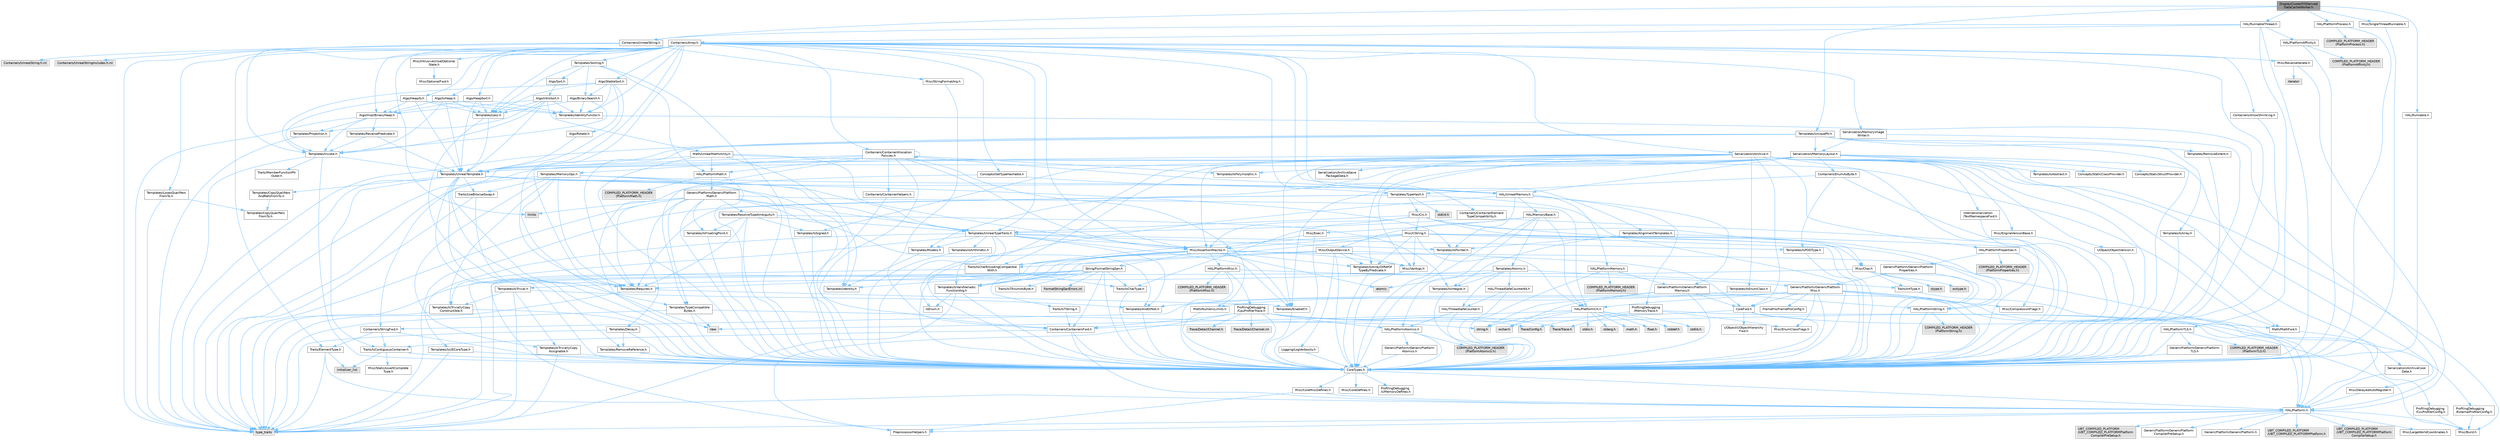 digraph "DisplayClusterFillDerivedDataCacheWorker.h"
{
 // INTERACTIVE_SVG=YES
 // LATEX_PDF_SIZE
  bgcolor="transparent";
  edge [fontname=Helvetica,fontsize=10,labelfontname=Helvetica,labelfontsize=10];
  node [fontname=Helvetica,fontsize=10,shape=box,height=0.2,width=0.4];
  Node1 [id="Node000001",label="DisplayClusterFillDerived\lDataCacheWorker.h",height=0.2,width=0.4,color="gray40", fillcolor="grey60", style="filled", fontcolor="black",tooltip=" "];
  Node1 -> Node2 [id="edge1_Node000001_Node000002",color="steelblue1",style="solid",tooltip=" "];
  Node2 [id="Node000002",label="Containers/UnrealString.h",height=0.2,width=0.4,color="grey40", fillcolor="white", style="filled",URL="$d5/dba/UnrealString_8h.html",tooltip=" "];
  Node2 -> Node3 [id="edge2_Node000002_Node000003",color="steelblue1",style="solid",tooltip=" "];
  Node3 [id="Node000003",label="Containers/UnrealStringIncludes.h.inl",height=0.2,width=0.4,color="grey60", fillcolor="#E0E0E0", style="filled",tooltip=" "];
  Node2 -> Node4 [id="edge3_Node000002_Node000004",color="steelblue1",style="solid",tooltip=" "];
  Node4 [id="Node000004",label="Containers/UnrealString.h.inl",height=0.2,width=0.4,color="grey60", fillcolor="#E0E0E0", style="filled",tooltip=" "];
  Node2 -> Node5 [id="edge4_Node000002_Node000005",color="steelblue1",style="solid",tooltip=" "];
  Node5 [id="Node000005",label="Misc/StringFormatArg.h",height=0.2,width=0.4,color="grey40", fillcolor="white", style="filled",URL="$d2/d16/StringFormatArg_8h.html",tooltip=" "];
  Node5 -> Node6 [id="edge5_Node000005_Node000006",color="steelblue1",style="solid",tooltip=" "];
  Node6 [id="Node000006",label="Containers/ContainersFwd.h",height=0.2,width=0.4,color="grey40", fillcolor="white", style="filled",URL="$d4/d0a/ContainersFwd_8h.html",tooltip=" "];
  Node6 -> Node7 [id="edge6_Node000006_Node000007",color="steelblue1",style="solid",tooltip=" "];
  Node7 [id="Node000007",label="HAL/Platform.h",height=0.2,width=0.4,color="grey40", fillcolor="white", style="filled",URL="$d9/dd0/Platform_8h.html",tooltip=" "];
  Node7 -> Node8 [id="edge7_Node000007_Node000008",color="steelblue1",style="solid",tooltip=" "];
  Node8 [id="Node000008",label="Misc/Build.h",height=0.2,width=0.4,color="grey40", fillcolor="white", style="filled",URL="$d3/dbb/Build_8h.html",tooltip=" "];
  Node7 -> Node9 [id="edge8_Node000007_Node000009",color="steelblue1",style="solid",tooltip=" "];
  Node9 [id="Node000009",label="Misc/LargeWorldCoordinates.h",height=0.2,width=0.4,color="grey40", fillcolor="white", style="filled",URL="$d2/dcb/LargeWorldCoordinates_8h.html",tooltip=" "];
  Node7 -> Node10 [id="edge9_Node000007_Node000010",color="steelblue1",style="solid",tooltip=" "];
  Node10 [id="Node000010",label="type_traits",height=0.2,width=0.4,color="grey60", fillcolor="#E0E0E0", style="filled",tooltip=" "];
  Node7 -> Node11 [id="edge10_Node000007_Node000011",color="steelblue1",style="solid",tooltip=" "];
  Node11 [id="Node000011",label="PreprocessorHelpers.h",height=0.2,width=0.4,color="grey40", fillcolor="white", style="filled",URL="$db/ddb/PreprocessorHelpers_8h.html",tooltip=" "];
  Node7 -> Node12 [id="edge11_Node000007_Node000012",color="steelblue1",style="solid",tooltip=" "];
  Node12 [id="Node000012",label="UBT_COMPILED_PLATFORM\l/UBT_COMPILED_PLATFORMPlatform\lCompilerPreSetup.h",height=0.2,width=0.4,color="grey60", fillcolor="#E0E0E0", style="filled",tooltip=" "];
  Node7 -> Node13 [id="edge12_Node000007_Node000013",color="steelblue1",style="solid",tooltip=" "];
  Node13 [id="Node000013",label="GenericPlatform/GenericPlatform\lCompilerPreSetup.h",height=0.2,width=0.4,color="grey40", fillcolor="white", style="filled",URL="$d9/dc8/GenericPlatformCompilerPreSetup_8h.html",tooltip=" "];
  Node7 -> Node14 [id="edge13_Node000007_Node000014",color="steelblue1",style="solid",tooltip=" "];
  Node14 [id="Node000014",label="GenericPlatform/GenericPlatform.h",height=0.2,width=0.4,color="grey40", fillcolor="white", style="filled",URL="$d6/d84/GenericPlatform_8h.html",tooltip=" "];
  Node7 -> Node15 [id="edge14_Node000007_Node000015",color="steelblue1",style="solid",tooltip=" "];
  Node15 [id="Node000015",label="UBT_COMPILED_PLATFORM\l/UBT_COMPILED_PLATFORMPlatform.h",height=0.2,width=0.4,color="grey60", fillcolor="#E0E0E0", style="filled",tooltip=" "];
  Node7 -> Node16 [id="edge15_Node000007_Node000016",color="steelblue1",style="solid",tooltip=" "];
  Node16 [id="Node000016",label="UBT_COMPILED_PLATFORM\l/UBT_COMPILED_PLATFORMPlatform\lCompilerSetup.h",height=0.2,width=0.4,color="grey60", fillcolor="#E0E0E0", style="filled",tooltip=" "];
  Node6 -> Node17 [id="edge16_Node000006_Node000017",color="steelblue1",style="solid",tooltip=" "];
  Node17 [id="Node000017",label="CoreTypes.h",height=0.2,width=0.4,color="grey40", fillcolor="white", style="filled",URL="$dc/dec/CoreTypes_8h.html",tooltip=" "];
  Node17 -> Node7 [id="edge17_Node000017_Node000007",color="steelblue1",style="solid",tooltip=" "];
  Node17 -> Node18 [id="edge18_Node000017_Node000018",color="steelblue1",style="solid",tooltip=" "];
  Node18 [id="Node000018",label="ProfilingDebugging\l/UMemoryDefines.h",height=0.2,width=0.4,color="grey40", fillcolor="white", style="filled",URL="$d2/da2/UMemoryDefines_8h.html",tooltip=" "];
  Node17 -> Node19 [id="edge19_Node000017_Node000019",color="steelblue1",style="solid",tooltip=" "];
  Node19 [id="Node000019",label="Misc/CoreMiscDefines.h",height=0.2,width=0.4,color="grey40", fillcolor="white", style="filled",URL="$da/d38/CoreMiscDefines_8h.html",tooltip=" "];
  Node19 -> Node7 [id="edge20_Node000019_Node000007",color="steelblue1",style="solid",tooltip=" "];
  Node19 -> Node11 [id="edge21_Node000019_Node000011",color="steelblue1",style="solid",tooltip=" "];
  Node17 -> Node20 [id="edge22_Node000017_Node000020",color="steelblue1",style="solid",tooltip=" "];
  Node20 [id="Node000020",label="Misc/CoreDefines.h",height=0.2,width=0.4,color="grey40", fillcolor="white", style="filled",URL="$d3/dd2/CoreDefines_8h.html",tooltip=" "];
  Node6 -> Node21 [id="edge23_Node000006_Node000021",color="steelblue1",style="solid",tooltip=" "];
  Node21 [id="Node000021",label="Traits/IsContiguousContainer.h",height=0.2,width=0.4,color="grey40", fillcolor="white", style="filled",URL="$d5/d3c/IsContiguousContainer_8h.html",tooltip=" "];
  Node21 -> Node17 [id="edge24_Node000021_Node000017",color="steelblue1",style="solid",tooltip=" "];
  Node21 -> Node22 [id="edge25_Node000021_Node000022",color="steelblue1",style="solid",tooltip=" "];
  Node22 [id="Node000022",label="Misc/StaticAssertComplete\lType.h",height=0.2,width=0.4,color="grey40", fillcolor="white", style="filled",URL="$d5/d4e/StaticAssertCompleteType_8h.html",tooltip=" "];
  Node21 -> Node23 [id="edge26_Node000021_Node000023",color="steelblue1",style="solid",tooltip=" "];
  Node23 [id="Node000023",label="initializer_list",height=0.2,width=0.4,color="grey60", fillcolor="#E0E0E0", style="filled",tooltip=" "];
  Node1 -> Node24 [id="edge27_Node000001_Node000024",color="steelblue1",style="solid",tooltip=" "];
  Node24 [id="Node000024",label="HAL/PlatformProcess.h",height=0.2,width=0.4,color="grey40", fillcolor="white", style="filled",URL="$d7/d52/PlatformProcess_8h.html",tooltip=" "];
  Node24 -> Node17 [id="edge28_Node000024_Node000017",color="steelblue1",style="solid",tooltip=" "];
  Node24 -> Node25 [id="edge29_Node000024_Node000025",color="steelblue1",style="solid",tooltip=" "];
  Node25 [id="Node000025",label="COMPILED_PLATFORM_HEADER\l(PlatformProcess.h)",height=0.2,width=0.4,color="grey60", fillcolor="#E0E0E0", style="filled",tooltip=" "];
  Node1 -> Node26 [id="edge30_Node000001_Node000026",color="steelblue1",style="solid",tooltip=" "];
  Node26 [id="Node000026",label="HAL/Runnable.h",height=0.2,width=0.4,color="grey40", fillcolor="white", style="filled",URL="$d2/d66/Runnable_8h.html",tooltip=" "];
  Node26 -> Node17 [id="edge31_Node000026_Node000017",color="steelblue1",style="solid",tooltip=" "];
  Node1 -> Node27 [id="edge32_Node000001_Node000027",color="steelblue1",style="solid",tooltip=" "];
  Node27 [id="Node000027",label="HAL/RunnableThread.h",height=0.2,width=0.4,color="grey40", fillcolor="white", style="filled",URL="$dd/d6a/RunnableThread_8h.html",tooltip=" "];
  Node27 -> Node17 [id="edge33_Node000027_Node000017",color="steelblue1",style="solid",tooltip=" "];
  Node27 -> Node28 [id="edge34_Node000027_Node000028",color="steelblue1",style="solid",tooltip=" "];
  Node28 [id="Node000028",label="Containers/Array.h",height=0.2,width=0.4,color="grey40", fillcolor="white", style="filled",URL="$df/dd0/Array_8h.html",tooltip=" "];
  Node28 -> Node17 [id="edge35_Node000028_Node000017",color="steelblue1",style="solid",tooltip=" "];
  Node28 -> Node29 [id="edge36_Node000028_Node000029",color="steelblue1",style="solid",tooltip=" "];
  Node29 [id="Node000029",label="Misc/AssertionMacros.h",height=0.2,width=0.4,color="grey40", fillcolor="white", style="filled",URL="$d0/dfa/AssertionMacros_8h.html",tooltip=" "];
  Node29 -> Node17 [id="edge37_Node000029_Node000017",color="steelblue1",style="solid",tooltip=" "];
  Node29 -> Node7 [id="edge38_Node000029_Node000007",color="steelblue1",style="solid",tooltip=" "];
  Node29 -> Node30 [id="edge39_Node000029_Node000030",color="steelblue1",style="solid",tooltip=" "];
  Node30 [id="Node000030",label="HAL/PlatformMisc.h",height=0.2,width=0.4,color="grey40", fillcolor="white", style="filled",URL="$d0/df5/PlatformMisc_8h.html",tooltip=" "];
  Node30 -> Node17 [id="edge40_Node000030_Node000017",color="steelblue1",style="solid",tooltip=" "];
  Node30 -> Node31 [id="edge41_Node000030_Node000031",color="steelblue1",style="solid",tooltip=" "];
  Node31 [id="Node000031",label="GenericPlatform/GenericPlatform\lMisc.h",height=0.2,width=0.4,color="grey40", fillcolor="white", style="filled",URL="$db/d9a/GenericPlatformMisc_8h.html",tooltip=" "];
  Node31 -> Node32 [id="edge42_Node000031_Node000032",color="steelblue1",style="solid",tooltip=" "];
  Node32 [id="Node000032",label="Containers/StringFwd.h",height=0.2,width=0.4,color="grey40", fillcolor="white", style="filled",URL="$df/d37/StringFwd_8h.html",tooltip=" "];
  Node32 -> Node17 [id="edge43_Node000032_Node000017",color="steelblue1",style="solid",tooltip=" "];
  Node32 -> Node33 [id="edge44_Node000032_Node000033",color="steelblue1",style="solid",tooltip=" "];
  Node33 [id="Node000033",label="Traits/ElementType.h",height=0.2,width=0.4,color="grey40", fillcolor="white", style="filled",URL="$d5/d4f/ElementType_8h.html",tooltip=" "];
  Node33 -> Node7 [id="edge45_Node000033_Node000007",color="steelblue1",style="solid",tooltip=" "];
  Node33 -> Node23 [id="edge46_Node000033_Node000023",color="steelblue1",style="solid",tooltip=" "];
  Node33 -> Node10 [id="edge47_Node000033_Node000010",color="steelblue1",style="solid",tooltip=" "];
  Node32 -> Node21 [id="edge48_Node000032_Node000021",color="steelblue1",style="solid",tooltip=" "];
  Node31 -> Node34 [id="edge49_Node000031_Node000034",color="steelblue1",style="solid",tooltip=" "];
  Node34 [id="Node000034",label="CoreFwd.h",height=0.2,width=0.4,color="grey40", fillcolor="white", style="filled",URL="$d1/d1e/CoreFwd_8h.html",tooltip=" "];
  Node34 -> Node17 [id="edge50_Node000034_Node000017",color="steelblue1",style="solid",tooltip=" "];
  Node34 -> Node6 [id="edge51_Node000034_Node000006",color="steelblue1",style="solid",tooltip=" "];
  Node34 -> Node35 [id="edge52_Node000034_Node000035",color="steelblue1",style="solid",tooltip=" "];
  Node35 [id="Node000035",label="Math/MathFwd.h",height=0.2,width=0.4,color="grey40", fillcolor="white", style="filled",URL="$d2/d10/MathFwd_8h.html",tooltip=" "];
  Node35 -> Node7 [id="edge53_Node000035_Node000007",color="steelblue1",style="solid",tooltip=" "];
  Node34 -> Node36 [id="edge54_Node000034_Node000036",color="steelblue1",style="solid",tooltip=" "];
  Node36 [id="Node000036",label="UObject/UObjectHierarchy\lFwd.h",height=0.2,width=0.4,color="grey40", fillcolor="white", style="filled",URL="$d3/d13/UObjectHierarchyFwd_8h.html",tooltip=" "];
  Node31 -> Node17 [id="edge55_Node000031_Node000017",color="steelblue1",style="solid",tooltip=" "];
  Node31 -> Node37 [id="edge56_Node000031_Node000037",color="steelblue1",style="solid",tooltip=" "];
  Node37 [id="Node000037",label="FramePro/FrameProConfig.h",height=0.2,width=0.4,color="grey40", fillcolor="white", style="filled",URL="$d7/d90/FrameProConfig_8h.html",tooltip=" "];
  Node31 -> Node38 [id="edge57_Node000031_Node000038",color="steelblue1",style="solid",tooltip=" "];
  Node38 [id="Node000038",label="HAL/PlatformCrt.h",height=0.2,width=0.4,color="grey40", fillcolor="white", style="filled",URL="$d8/d75/PlatformCrt_8h.html",tooltip=" "];
  Node38 -> Node39 [id="edge58_Node000038_Node000039",color="steelblue1",style="solid",tooltip=" "];
  Node39 [id="Node000039",label="new",height=0.2,width=0.4,color="grey60", fillcolor="#E0E0E0", style="filled",tooltip=" "];
  Node38 -> Node40 [id="edge59_Node000038_Node000040",color="steelblue1",style="solid",tooltip=" "];
  Node40 [id="Node000040",label="wchar.h",height=0.2,width=0.4,color="grey60", fillcolor="#E0E0E0", style="filled",tooltip=" "];
  Node38 -> Node41 [id="edge60_Node000038_Node000041",color="steelblue1",style="solid",tooltip=" "];
  Node41 [id="Node000041",label="stddef.h",height=0.2,width=0.4,color="grey60", fillcolor="#E0E0E0", style="filled",tooltip=" "];
  Node38 -> Node42 [id="edge61_Node000038_Node000042",color="steelblue1",style="solid",tooltip=" "];
  Node42 [id="Node000042",label="stdlib.h",height=0.2,width=0.4,color="grey60", fillcolor="#E0E0E0", style="filled",tooltip=" "];
  Node38 -> Node43 [id="edge62_Node000038_Node000043",color="steelblue1",style="solid",tooltip=" "];
  Node43 [id="Node000043",label="stdio.h",height=0.2,width=0.4,color="grey60", fillcolor="#E0E0E0", style="filled",tooltip=" "];
  Node38 -> Node44 [id="edge63_Node000038_Node000044",color="steelblue1",style="solid",tooltip=" "];
  Node44 [id="Node000044",label="stdarg.h",height=0.2,width=0.4,color="grey60", fillcolor="#E0E0E0", style="filled",tooltip=" "];
  Node38 -> Node45 [id="edge64_Node000038_Node000045",color="steelblue1",style="solid",tooltip=" "];
  Node45 [id="Node000045",label="math.h",height=0.2,width=0.4,color="grey60", fillcolor="#E0E0E0", style="filled",tooltip=" "];
  Node38 -> Node46 [id="edge65_Node000038_Node000046",color="steelblue1",style="solid",tooltip=" "];
  Node46 [id="Node000046",label="float.h",height=0.2,width=0.4,color="grey60", fillcolor="#E0E0E0", style="filled",tooltip=" "];
  Node38 -> Node47 [id="edge66_Node000038_Node000047",color="steelblue1",style="solid",tooltip=" "];
  Node47 [id="Node000047",label="string.h",height=0.2,width=0.4,color="grey60", fillcolor="#E0E0E0", style="filled",tooltip=" "];
  Node31 -> Node48 [id="edge67_Node000031_Node000048",color="steelblue1",style="solid",tooltip=" "];
  Node48 [id="Node000048",label="Math/NumericLimits.h",height=0.2,width=0.4,color="grey40", fillcolor="white", style="filled",URL="$df/d1b/NumericLimits_8h.html",tooltip=" "];
  Node48 -> Node17 [id="edge68_Node000048_Node000017",color="steelblue1",style="solid",tooltip=" "];
  Node31 -> Node49 [id="edge69_Node000031_Node000049",color="steelblue1",style="solid",tooltip=" "];
  Node49 [id="Node000049",label="Misc/CompressionFlags.h",height=0.2,width=0.4,color="grey40", fillcolor="white", style="filled",URL="$d9/d76/CompressionFlags_8h.html",tooltip=" "];
  Node31 -> Node50 [id="edge70_Node000031_Node000050",color="steelblue1",style="solid",tooltip=" "];
  Node50 [id="Node000050",label="Misc/EnumClassFlags.h",height=0.2,width=0.4,color="grey40", fillcolor="white", style="filled",URL="$d8/de7/EnumClassFlags_8h.html",tooltip=" "];
  Node31 -> Node51 [id="edge71_Node000031_Node000051",color="steelblue1",style="solid",tooltip=" "];
  Node51 [id="Node000051",label="ProfilingDebugging\l/CsvProfilerConfig.h",height=0.2,width=0.4,color="grey40", fillcolor="white", style="filled",URL="$d3/d88/CsvProfilerConfig_8h.html",tooltip=" "];
  Node51 -> Node8 [id="edge72_Node000051_Node000008",color="steelblue1",style="solid",tooltip=" "];
  Node31 -> Node52 [id="edge73_Node000031_Node000052",color="steelblue1",style="solid",tooltip=" "];
  Node52 [id="Node000052",label="ProfilingDebugging\l/ExternalProfilerConfig.h",height=0.2,width=0.4,color="grey40", fillcolor="white", style="filled",URL="$d3/dbb/ExternalProfilerConfig_8h.html",tooltip=" "];
  Node52 -> Node8 [id="edge74_Node000052_Node000008",color="steelblue1",style="solid",tooltip=" "];
  Node30 -> Node53 [id="edge75_Node000030_Node000053",color="steelblue1",style="solid",tooltip=" "];
  Node53 [id="Node000053",label="COMPILED_PLATFORM_HEADER\l(PlatformMisc.h)",height=0.2,width=0.4,color="grey60", fillcolor="#E0E0E0", style="filled",tooltip=" "];
  Node30 -> Node54 [id="edge76_Node000030_Node000054",color="steelblue1",style="solid",tooltip=" "];
  Node54 [id="Node000054",label="ProfilingDebugging\l/CpuProfilerTrace.h",height=0.2,width=0.4,color="grey40", fillcolor="white", style="filled",URL="$da/dcb/CpuProfilerTrace_8h.html",tooltip=" "];
  Node54 -> Node17 [id="edge77_Node000054_Node000017",color="steelblue1",style="solid",tooltip=" "];
  Node54 -> Node6 [id="edge78_Node000054_Node000006",color="steelblue1",style="solid",tooltip=" "];
  Node54 -> Node55 [id="edge79_Node000054_Node000055",color="steelblue1",style="solid",tooltip=" "];
  Node55 [id="Node000055",label="HAL/PlatformAtomics.h",height=0.2,width=0.4,color="grey40", fillcolor="white", style="filled",URL="$d3/d36/PlatformAtomics_8h.html",tooltip=" "];
  Node55 -> Node17 [id="edge80_Node000055_Node000017",color="steelblue1",style="solid",tooltip=" "];
  Node55 -> Node56 [id="edge81_Node000055_Node000056",color="steelblue1",style="solid",tooltip=" "];
  Node56 [id="Node000056",label="GenericPlatform/GenericPlatform\lAtomics.h",height=0.2,width=0.4,color="grey40", fillcolor="white", style="filled",URL="$da/d72/GenericPlatformAtomics_8h.html",tooltip=" "];
  Node56 -> Node17 [id="edge82_Node000056_Node000017",color="steelblue1",style="solid",tooltip=" "];
  Node55 -> Node57 [id="edge83_Node000055_Node000057",color="steelblue1",style="solid",tooltip=" "];
  Node57 [id="Node000057",label="COMPILED_PLATFORM_HEADER\l(PlatformAtomics.h)",height=0.2,width=0.4,color="grey60", fillcolor="#E0E0E0", style="filled",tooltip=" "];
  Node54 -> Node11 [id="edge84_Node000054_Node000011",color="steelblue1",style="solid",tooltip=" "];
  Node54 -> Node8 [id="edge85_Node000054_Node000008",color="steelblue1",style="solid",tooltip=" "];
  Node54 -> Node58 [id="edge86_Node000054_Node000058",color="steelblue1",style="solid",tooltip=" "];
  Node58 [id="Node000058",label="Trace/Config.h",height=0.2,width=0.4,color="grey60", fillcolor="#E0E0E0", style="filled",tooltip=" "];
  Node54 -> Node59 [id="edge87_Node000054_Node000059",color="steelblue1",style="solid",tooltip=" "];
  Node59 [id="Node000059",label="Trace/Detail/Channel.h",height=0.2,width=0.4,color="grey60", fillcolor="#E0E0E0", style="filled",tooltip=" "];
  Node54 -> Node60 [id="edge88_Node000054_Node000060",color="steelblue1",style="solid",tooltip=" "];
  Node60 [id="Node000060",label="Trace/Detail/Channel.inl",height=0.2,width=0.4,color="grey60", fillcolor="#E0E0E0", style="filled",tooltip=" "];
  Node54 -> Node61 [id="edge89_Node000054_Node000061",color="steelblue1",style="solid",tooltip=" "];
  Node61 [id="Node000061",label="Trace/Trace.h",height=0.2,width=0.4,color="grey60", fillcolor="#E0E0E0", style="filled",tooltip=" "];
  Node29 -> Node11 [id="edge90_Node000029_Node000011",color="steelblue1",style="solid",tooltip=" "];
  Node29 -> Node62 [id="edge91_Node000029_Node000062",color="steelblue1",style="solid",tooltip=" "];
  Node62 [id="Node000062",label="Templates/EnableIf.h",height=0.2,width=0.4,color="grey40", fillcolor="white", style="filled",URL="$d7/d60/EnableIf_8h.html",tooltip=" "];
  Node62 -> Node17 [id="edge92_Node000062_Node000017",color="steelblue1",style="solid",tooltip=" "];
  Node29 -> Node63 [id="edge93_Node000029_Node000063",color="steelblue1",style="solid",tooltip=" "];
  Node63 [id="Node000063",label="Templates/IsArrayOrRefOf\lTypeByPredicate.h",height=0.2,width=0.4,color="grey40", fillcolor="white", style="filled",URL="$d6/da1/IsArrayOrRefOfTypeByPredicate_8h.html",tooltip=" "];
  Node63 -> Node17 [id="edge94_Node000063_Node000017",color="steelblue1",style="solid",tooltip=" "];
  Node29 -> Node64 [id="edge95_Node000029_Node000064",color="steelblue1",style="solid",tooltip=" "];
  Node64 [id="Node000064",label="Templates/IsValidVariadic\lFunctionArg.h",height=0.2,width=0.4,color="grey40", fillcolor="white", style="filled",URL="$d0/dc8/IsValidVariadicFunctionArg_8h.html",tooltip=" "];
  Node64 -> Node17 [id="edge96_Node000064_Node000017",color="steelblue1",style="solid",tooltip=" "];
  Node64 -> Node65 [id="edge97_Node000064_Node000065",color="steelblue1",style="solid",tooltip=" "];
  Node65 [id="Node000065",label="IsEnum.h",height=0.2,width=0.4,color="grey40", fillcolor="white", style="filled",URL="$d4/de5/IsEnum_8h.html",tooltip=" "];
  Node64 -> Node10 [id="edge98_Node000064_Node000010",color="steelblue1",style="solid",tooltip=" "];
  Node29 -> Node66 [id="edge99_Node000029_Node000066",color="steelblue1",style="solid",tooltip=" "];
  Node66 [id="Node000066",label="Traits/IsCharEncodingCompatible\lWith.h",height=0.2,width=0.4,color="grey40", fillcolor="white", style="filled",URL="$df/dd1/IsCharEncodingCompatibleWith_8h.html",tooltip=" "];
  Node66 -> Node10 [id="edge100_Node000066_Node000010",color="steelblue1",style="solid",tooltip=" "];
  Node66 -> Node67 [id="edge101_Node000066_Node000067",color="steelblue1",style="solid",tooltip=" "];
  Node67 [id="Node000067",label="Traits/IsCharType.h",height=0.2,width=0.4,color="grey40", fillcolor="white", style="filled",URL="$db/d51/IsCharType_8h.html",tooltip=" "];
  Node67 -> Node17 [id="edge102_Node000067_Node000017",color="steelblue1",style="solid",tooltip=" "];
  Node29 -> Node68 [id="edge103_Node000029_Node000068",color="steelblue1",style="solid",tooltip=" "];
  Node68 [id="Node000068",label="Misc/VarArgs.h",height=0.2,width=0.4,color="grey40", fillcolor="white", style="filled",URL="$d5/d6f/VarArgs_8h.html",tooltip=" "];
  Node68 -> Node17 [id="edge104_Node000068_Node000017",color="steelblue1",style="solid",tooltip=" "];
  Node29 -> Node69 [id="edge105_Node000029_Node000069",color="steelblue1",style="solid",tooltip=" "];
  Node69 [id="Node000069",label="String/FormatStringSan.h",height=0.2,width=0.4,color="grey40", fillcolor="white", style="filled",URL="$d3/d8b/FormatStringSan_8h.html",tooltip=" "];
  Node69 -> Node10 [id="edge106_Node000069_Node000010",color="steelblue1",style="solid",tooltip=" "];
  Node69 -> Node17 [id="edge107_Node000069_Node000017",color="steelblue1",style="solid",tooltip=" "];
  Node69 -> Node70 [id="edge108_Node000069_Node000070",color="steelblue1",style="solid",tooltip=" "];
  Node70 [id="Node000070",label="Templates/Requires.h",height=0.2,width=0.4,color="grey40", fillcolor="white", style="filled",URL="$dc/d96/Requires_8h.html",tooltip=" "];
  Node70 -> Node62 [id="edge109_Node000070_Node000062",color="steelblue1",style="solid",tooltip=" "];
  Node70 -> Node10 [id="edge110_Node000070_Node000010",color="steelblue1",style="solid",tooltip=" "];
  Node69 -> Node71 [id="edge111_Node000069_Node000071",color="steelblue1",style="solid",tooltip=" "];
  Node71 [id="Node000071",label="Templates/Identity.h",height=0.2,width=0.4,color="grey40", fillcolor="white", style="filled",URL="$d0/dd5/Identity_8h.html",tooltip=" "];
  Node69 -> Node64 [id="edge112_Node000069_Node000064",color="steelblue1",style="solid",tooltip=" "];
  Node69 -> Node67 [id="edge113_Node000069_Node000067",color="steelblue1",style="solid",tooltip=" "];
  Node69 -> Node72 [id="edge114_Node000069_Node000072",color="steelblue1",style="solid",tooltip=" "];
  Node72 [id="Node000072",label="Traits/IsTEnumAsByte.h",height=0.2,width=0.4,color="grey40", fillcolor="white", style="filled",URL="$d1/de6/IsTEnumAsByte_8h.html",tooltip=" "];
  Node69 -> Node73 [id="edge115_Node000069_Node000073",color="steelblue1",style="solid",tooltip=" "];
  Node73 [id="Node000073",label="Traits/IsTString.h",height=0.2,width=0.4,color="grey40", fillcolor="white", style="filled",URL="$d0/df8/IsTString_8h.html",tooltip=" "];
  Node73 -> Node6 [id="edge116_Node000073_Node000006",color="steelblue1",style="solid",tooltip=" "];
  Node69 -> Node6 [id="edge117_Node000069_Node000006",color="steelblue1",style="solid",tooltip=" "];
  Node69 -> Node74 [id="edge118_Node000069_Node000074",color="steelblue1",style="solid",tooltip=" "];
  Node74 [id="Node000074",label="FormatStringSanErrors.inl",height=0.2,width=0.4,color="grey60", fillcolor="#E0E0E0", style="filled",tooltip=" "];
  Node29 -> Node75 [id="edge119_Node000029_Node000075",color="steelblue1",style="solid",tooltip=" "];
  Node75 [id="Node000075",label="atomic",height=0.2,width=0.4,color="grey60", fillcolor="#E0E0E0", style="filled",tooltip=" "];
  Node28 -> Node76 [id="edge120_Node000028_Node000076",color="steelblue1",style="solid",tooltip=" "];
  Node76 [id="Node000076",label="Misc/IntrusiveUnsetOptional\lState.h",height=0.2,width=0.4,color="grey40", fillcolor="white", style="filled",URL="$d2/d0a/IntrusiveUnsetOptionalState_8h.html",tooltip=" "];
  Node76 -> Node77 [id="edge121_Node000076_Node000077",color="steelblue1",style="solid",tooltip=" "];
  Node77 [id="Node000077",label="Misc/OptionalFwd.h",height=0.2,width=0.4,color="grey40", fillcolor="white", style="filled",URL="$dc/d50/OptionalFwd_8h.html",tooltip=" "];
  Node28 -> Node78 [id="edge122_Node000028_Node000078",color="steelblue1",style="solid",tooltip=" "];
  Node78 [id="Node000078",label="Misc/ReverseIterate.h",height=0.2,width=0.4,color="grey40", fillcolor="white", style="filled",URL="$db/de3/ReverseIterate_8h.html",tooltip=" "];
  Node78 -> Node7 [id="edge123_Node000078_Node000007",color="steelblue1",style="solid",tooltip=" "];
  Node78 -> Node79 [id="edge124_Node000078_Node000079",color="steelblue1",style="solid",tooltip=" "];
  Node79 [id="Node000079",label="iterator",height=0.2,width=0.4,color="grey60", fillcolor="#E0E0E0", style="filled",tooltip=" "];
  Node28 -> Node80 [id="edge125_Node000028_Node000080",color="steelblue1",style="solid",tooltip=" "];
  Node80 [id="Node000080",label="HAL/UnrealMemory.h",height=0.2,width=0.4,color="grey40", fillcolor="white", style="filled",URL="$d9/d96/UnrealMemory_8h.html",tooltip=" "];
  Node80 -> Node17 [id="edge126_Node000080_Node000017",color="steelblue1",style="solid",tooltip=" "];
  Node80 -> Node81 [id="edge127_Node000080_Node000081",color="steelblue1",style="solid",tooltip=" "];
  Node81 [id="Node000081",label="GenericPlatform/GenericPlatform\lMemory.h",height=0.2,width=0.4,color="grey40", fillcolor="white", style="filled",URL="$dd/d22/GenericPlatformMemory_8h.html",tooltip=" "];
  Node81 -> Node34 [id="edge128_Node000081_Node000034",color="steelblue1",style="solid",tooltip=" "];
  Node81 -> Node17 [id="edge129_Node000081_Node000017",color="steelblue1",style="solid",tooltip=" "];
  Node81 -> Node82 [id="edge130_Node000081_Node000082",color="steelblue1",style="solid",tooltip=" "];
  Node82 [id="Node000082",label="HAL/PlatformString.h",height=0.2,width=0.4,color="grey40", fillcolor="white", style="filled",URL="$db/db5/PlatformString_8h.html",tooltip=" "];
  Node82 -> Node17 [id="edge131_Node000082_Node000017",color="steelblue1",style="solid",tooltip=" "];
  Node82 -> Node83 [id="edge132_Node000082_Node000083",color="steelblue1",style="solid",tooltip=" "];
  Node83 [id="Node000083",label="COMPILED_PLATFORM_HEADER\l(PlatformString.h)",height=0.2,width=0.4,color="grey60", fillcolor="#E0E0E0", style="filled",tooltip=" "];
  Node81 -> Node47 [id="edge133_Node000081_Node000047",color="steelblue1",style="solid",tooltip=" "];
  Node81 -> Node40 [id="edge134_Node000081_Node000040",color="steelblue1",style="solid",tooltip=" "];
  Node80 -> Node84 [id="edge135_Node000080_Node000084",color="steelblue1",style="solid",tooltip=" "];
  Node84 [id="Node000084",label="HAL/MemoryBase.h",height=0.2,width=0.4,color="grey40", fillcolor="white", style="filled",URL="$d6/d9f/MemoryBase_8h.html",tooltip=" "];
  Node84 -> Node17 [id="edge136_Node000084_Node000017",color="steelblue1",style="solid",tooltip=" "];
  Node84 -> Node55 [id="edge137_Node000084_Node000055",color="steelblue1",style="solid",tooltip=" "];
  Node84 -> Node38 [id="edge138_Node000084_Node000038",color="steelblue1",style="solid",tooltip=" "];
  Node84 -> Node85 [id="edge139_Node000084_Node000085",color="steelblue1",style="solid",tooltip=" "];
  Node85 [id="Node000085",label="Misc/Exec.h",height=0.2,width=0.4,color="grey40", fillcolor="white", style="filled",URL="$de/ddb/Exec_8h.html",tooltip=" "];
  Node85 -> Node17 [id="edge140_Node000085_Node000017",color="steelblue1",style="solid",tooltip=" "];
  Node85 -> Node29 [id="edge141_Node000085_Node000029",color="steelblue1",style="solid",tooltip=" "];
  Node84 -> Node86 [id="edge142_Node000084_Node000086",color="steelblue1",style="solid",tooltip=" "];
  Node86 [id="Node000086",label="Misc/OutputDevice.h",height=0.2,width=0.4,color="grey40", fillcolor="white", style="filled",URL="$d7/d32/OutputDevice_8h.html",tooltip=" "];
  Node86 -> Node34 [id="edge143_Node000086_Node000034",color="steelblue1",style="solid",tooltip=" "];
  Node86 -> Node17 [id="edge144_Node000086_Node000017",color="steelblue1",style="solid",tooltip=" "];
  Node86 -> Node87 [id="edge145_Node000086_Node000087",color="steelblue1",style="solid",tooltip=" "];
  Node87 [id="Node000087",label="Logging/LogVerbosity.h",height=0.2,width=0.4,color="grey40", fillcolor="white", style="filled",URL="$d2/d8f/LogVerbosity_8h.html",tooltip=" "];
  Node87 -> Node17 [id="edge146_Node000087_Node000017",color="steelblue1",style="solid",tooltip=" "];
  Node86 -> Node68 [id="edge147_Node000086_Node000068",color="steelblue1",style="solid",tooltip=" "];
  Node86 -> Node63 [id="edge148_Node000086_Node000063",color="steelblue1",style="solid",tooltip=" "];
  Node86 -> Node64 [id="edge149_Node000086_Node000064",color="steelblue1",style="solid",tooltip=" "];
  Node86 -> Node66 [id="edge150_Node000086_Node000066",color="steelblue1",style="solid",tooltip=" "];
  Node84 -> Node88 [id="edge151_Node000084_Node000088",color="steelblue1",style="solid",tooltip=" "];
  Node88 [id="Node000088",label="Templates/Atomic.h",height=0.2,width=0.4,color="grey40", fillcolor="white", style="filled",URL="$d3/d91/Atomic_8h.html",tooltip=" "];
  Node88 -> Node89 [id="edge152_Node000088_Node000089",color="steelblue1",style="solid",tooltip=" "];
  Node89 [id="Node000089",label="HAL/ThreadSafeCounter.h",height=0.2,width=0.4,color="grey40", fillcolor="white", style="filled",URL="$dc/dc9/ThreadSafeCounter_8h.html",tooltip=" "];
  Node89 -> Node17 [id="edge153_Node000089_Node000017",color="steelblue1",style="solid",tooltip=" "];
  Node89 -> Node55 [id="edge154_Node000089_Node000055",color="steelblue1",style="solid",tooltip=" "];
  Node88 -> Node90 [id="edge155_Node000088_Node000090",color="steelblue1",style="solid",tooltip=" "];
  Node90 [id="Node000090",label="HAL/ThreadSafeCounter64.h",height=0.2,width=0.4,color="grey40", fillcolor="white", style="filled",URL="$d0/d12/ThreadSafeCounter64_8h.html",tooltip=" "];
  Node90 -> Node17 [id="edge156_Node000090_Node000017",color="steelblue1",style="solid",tooltip=" "];
  Node90 -> Node89 [id="edge157_Node000090_Node000089",color="steelblue1",style="solid",tooltip=" "];
  Node88 -> Node91 [id="edge158_Node000088_Node000091",color="steelblue1",style="solid",tooltip=" "];
  Node91 [id="Node000091",label="Templates/IsIntegral.h",height=0.2,width=0.4,color="grey40", fillcolor="white", style="filled",URL="$da/d64/IsIntegral_8h.html",tooltip=" "];
  Node91 -> Node17 [id="edge159_Node000091_Node000017",color="steelblue1",style="solid",tooltip=" "];
  Node88 -> Node92 [id="edge160_Node000088_Node000092",color="steelblue1",style="solid",tooltip=" "];
  Node92 [id="Node000092",label="Templates/IsTrivial.h",height=0.2,width=0.4,color="grey40", fillcolor="white", style="filled",URL="$da/d4c/IsTrivial_8h.html",tooltip=" "];
  Node92 -> Node93 [id="edge161_Node000092_Node000093",color="steelblue1",style="solid",tooltip=" "];
  Node93 [id="Node000093",label="Templates/AndOrNot.h",height=0.2,width=0.4,color="grey40", fillcolor="white", style="filled",URL="$db/d0a/AndOrNot_8h.html",tooltip=" "];
  Node93 -> Node17 [id="edge162_Node000093_Node000017",color="steelblue1",style="solid",tooltip=" "];
  Node92 -> Node94 [id="edge163_Node000092_Node000094",color="steelblue1",style="solid",tooltip=" "];
  Node94 [id="Node000094",label="Templates/IsTriviallyCopy\lConstructible.h",height=0.2,width=0.4,color="grey40", fillcolor="white", style="filled",URL="$d3/d78/IsTriviallyCopyConstructible_8h.html",tooltip=" "];
  Node94 -> Node17 [id="edge164_Node000094_Node000017",color="steelblue1",style="solid",tooltip=" "];
  Node94 -> Node10 [id="edge165_Node000094_Node000010",color="steelblue1",style="solid",tooltip=" "];
  Node92 -> Node95 [id="edge166_Node000092_Node000095",color="steelblue1",style="solid",tooltip=" "];
  Node95 [id="Node000095",label="Templates/IsTriviallyCopy\lAssignable.h",height=0.2,width=0.4,color="grey40", fillcolor="white", style="filled",URL="$d2/df2/IsTriviallyCopyAssignable_8h.html",tooltip=" "];
  Node95 -> Node17 [id="edge167_Node000095_Node000017",color="steelblue1",style="solid",tooltip=" "];
  Node95 -> Node10 [id="edge168_Node000095_Node000010",color="steelblue1",style="solid",tooltip=" "];
  Node92 -> Node10 [id="edge169_Node000092_Node000010",color="steelblue1",style="solid",tooltip=" "];
  Node88 -> Node96 [id="edge170_Node000088_Node000096",color="steelblue1",style="solid",tooltip=" "];
  Node96 [id="Node000096",label="Traits/IntType.h",height=0.2,width=0.4,color="grey40", fillcolor="white", style="filled",URL="$d7/deb/IntType_8h.html",tooltip=" "];
  Node96 -> Node7 [id="edge171_Node000096_Node000007",color="steelblue1",style="solid",tooltip=" "];
  Node88 -> Node75 [id="edge172_Node000088_Node000075",color="steelblue1",style="solid",tooltip=" "];
  Node80 -> Node97 [id="edge173_Node000080_Node000097",color="steelblue1",style="solid",tooltip=" "];
  Node97 [id="Node000097",label="HAL/PlatformMemory.h",height=0.2,width=0.4,color="grey40", fillcolor="white", style="filled",URL="$de/d68/PlatformMemory_8h.html",tooltip=" "];
  Node97 -> Node17 [id="edge174_Node000097_Node000017",color="steelblue1",style="solid",tooltip=" "];
  Node97 -> Node81 [id="edge175_Node000097_Node000081",color="steelblue1",style="solid",tooltip=" "];
  Node97 -> Node98 [id="edge176_Node000097_Node000098",color="steelblue1",style="solid",tooltip=" "];
  Node98 [id="Node000098",label="COMPILED_PLATFORM_HEADER\l(PlatformMemory.h)",height=0.2,width=0.4,color="grey60", fillcolor="#E0E0E0", style="filled",tooltip=" "];
  Node80 -> Node99 [id="edge177_Node000080_Node000099",color="steelblue1",style="solid",tooltip=" "];
  Node99 [id="Node000099",label="ProfilingDebugging\l/MemoryTrace.h",height=0.2,width=0.4,color="grey40", fillcolor="white", style="filled",URL="$da/dd7/MemoryTrace_8h.html",tooltip=" "];
  Node99 -> Node7 [id="edge178_Node000099_Node000007",color="steelblue1",style="solid",tooltip=" "];
  Node99 -> Node50 [id="edge179_Node000099_Node000050",color="steelblue1",style="solid",tooltip=" "];
  Node99 -> Node58 [id="edge180_Node000099_Node000058",color="steelblue1",style="solid",tooltip=" "];
  Node99 -> Node61 [id="edge181_Node000099_Node000061",color="steelblue1",style="solid",tooltip=" "];
  Node80 -> Node100 [id="edge182_Node000080_Node000100",color="steelblue1",style="solid",tooltip=" "];
  Node100 [id="Node000100",label="Templates/IsPointer.h",height=0.2,width=0.4,color="grey40", fillcolor="white", style="filled",URL="$d7/d05/IsPointer_8h.html",tooltip=" "];
  Node100 -> Node17 [id="edge183_Node000100_Node000017",color="steelblue1",style="solid",tooltip=" "];
  Node28 -> Node101 [id="edge184_Node000028_Node000101",color="steelblue1",style="solid",tooltip=" "];
  Node101 [id="Node000101",label="Templates/UnrealTypeTraits.h",height=0.2,width=0.4,color="grey40", fillcolor="white", style="filled",URL="$d2/d2d/UnrealTypeTraits_8h.html",tooltip=" "];
  Node101 -> Node17 [id="edge185_Node000101_Node000017",color="steelblue1",style="solid",tooltip=" "];
  Node101 -> Node100 [id="edge186_Node000101_Node000100",color="steelblue1",style="solid",tooltip=" "];
  Node101 -> Node29 [id="edge187_Node000101_Node000029",color="steelblue1",style="solid",tooltip=" "];
  Node101 -> Node93 [id="edge188_Node000101_Node000093",color="steelblue1",style="solid",tooltip=" "];
  Node101 -> Node62 [id="edge189_Node000101_Node000062",color="steelblue1",style="solid",tooltip=" "];
  Node101 -> Node102 [id="edge190_Node000101_Node000102",color="steelblue1",style="solid",tooltip=" "];
  Node102 [id="Node000102",label="Templates/IsArithmetic.h",height=0.2,width=0.4,color="grey40", fillcolor="white", style="filled",URL="$d2/d5d/IsArithmetic_8h.html",tooltip=" "];
  Node102 -> Node17 [id="edge191_Node000102_Node000017",color="steelblue1",style="solid",tooltip=" "];
  Node101 -> Node65 [id="edge192_Node000101_Node000065",color="steelblue1",style="solid",tooltip=" "];
  Node101 -> Node103 [id="edge193_Node000101_Node000103",color="steelblue1",style="solid",tooltip=" "];
  Node103 [id="Node000103",label="Templates/Models.h",height=0.2,width=0.4,color="grey40", fillcolor="white", style="filled",URL="$d3/d0c/Models_8h.html",tooltip=" "];
  Node103 -> Node71 [id="edge194_Node000103_Node000071",color="steelblue1",style="solid",tooltip=" "];
  Node101 -> Node104 [id="edge195_Node000101_Node000104",color="steelblue1",style="solid",tooltip=" "];
  Node104 [id="Node000104",label="Templates/IsPODType.h",height=0.2,width=0.4,color="grey40", fillcolor="white", style="filled",URL="$d7/db1/IsPODType_8h.html",tooltip=" "];
  Node104 -> Node17 [id="edge196_Node000104_Node000017",color="steelblue1",style="solid",tooltip=" "];
  Node101 -> Node105 [id="edge197_Node000101_Node000105",color="steelblue1",style="solid",tooltip=" "];
  Node105 [id="Node000105",label="Templates/IsUECoreType.h",height=0.2,width=0.4,color="grey40", fillcolor="white", style="filled",URL="$d1/db8/IsUECoreType_8h.html",tooltip=" "];
  Node105 -> Node17 [id="edge198_Node000105_Node000017",color="steelblue1",style="solid",tooltip=" "];
  Node105 -> Node10 [id="edge199_Node000105_Node000010",color="steelblue1",style="solid",tooltip=" "];
  Node101 -> Node94 [id="edge200_Node000101_Node000094",color="steelblue1",style="solid",tooltip=" "];
  Node28 -> Node106 [id="edge201_Node000028_Node000106",color="steelblue1",style="solid",tooltip=" "];
  Node106 [id="Node000106",label="Templates/UnrealTemplate.h",height=0.2,width=0.4,color="grey40", fillcolor="white", style="filled",URL="$d4/d24/UnrealTemplate_8h.html",tooltip=" "];
  Node106 -> Node17 [id="edge202_Node000106_Node000017",color="steelblue1",style="solid",tooltip=" "];
  Node106 -> Node100 [id="edge203_Node000106_Node000100",color="steelblue1",style="solid",tooltip=" "];
  Node106 -> Node80 [id="edge204_Node000106_Node000080",color="steelblue1",style="solid",tooltip=" "];
  Node106 -> Node107 [id="edge205_Node000106_Node000107",color="steelblue1",style="solid",tooltip=" "];
  Node107 [id="Node000107",label="Templates/CopyQualifiers\lAndRefsFromTo.h",height=0.2,width=0.4,color="grey40", fillcolor="white", style="filled",URL="$d3/db3/CopyQualifiersAndRefsFromTo_8h.html",tooltip=" "];
  Node107 -> Node108 [id="edge206_Node000107_Node000108",color="steelblue1",style="solid",tooltip=" "];
  Node108 [id="Node000108",label="Templates/CopyQualifiers\lFromTo.h",height=0.2,width=0.4,color="grey40", fillcolor="white", style="filled",URL="$d5/db4/CopyQualifiersFromTo_8h.html",tooltip=" "];
  Node106 -> Node101 [id="edge207_Node000106_Node000101",color="steelblue1",style="solid",tooltip=" "];
  Node106 -> Node109 [id="edge208_Node000106_Node000109",color="steelblue1",style="solid",tooltip=" "];
  Node109 [id="Node000109",label="Templates/RemoveReference.h",height=0.2,width=0.4,color="grey40", fillcolor="white", style="filled",URL="$da/dbe/RemoveReference_8h.html",tooltip=" "];
  Node109 -> Node17 [id="edge209_Node000109_Node000017",color="steelblue1",style="solid",tooltip=" "];
  Node106 -> Node70 [id="edge210_Node000106_Node000070",color="steelblue1",style="solid",tooltip=" "];
  Node106 -> Node110 [id="edge211_Node000106_Node000110",color="steelblue1",style="solid",tooltip=" "];
  Node110 [id="Node000110",label="Templates/TypeCompatible\lBytes.h",height=0.2,width=0.4,color="grey40", fillcolor="white", style="filled",URL="$df/d0a/TypeCompatibleBytes_8h.html",tooltip=" "];
  Node110 -> Node17 [id="edge212_Node000110_Node000017",color="steelblue1",style="solid",tooltip=" "];
  Node110 -> Node47 [id="edge213_Node000110_Node000047",color="steelblue1",style="solid",tooltip=" "];
  Node110 -> Node39 [id="edge214_Node000110_Node000039",color="steelblue1",style="solid",tooltip=" "];
  Node110 -> Node10 [id="edge215_Node000110_Node000010",color="steelblue1",style="solid",tooltip=" "];
  Node106 -> Node71 [id="edge216_Node000106_Node000071",color="steelblue1",style="solid",tooltip=" "];
  Node106 -> Node21 [id="edge217_Node000106_Node000021",color="steelblue1",style="solid",tooltip=" "];
  Node106 -> Node111 [id="edge218_Node000106_Node000111",color="steelblue1",style="solid",tooltip=" "];
  Node111 [id="Node000111",label="Traits/UseBitwiseSwap.h",height=0.2,width=0.4,color="grey40", fillcolor="white", style="filled",URL="$db/df3/UseBitwiseSwap_8h.html",tooltip=" "];
  Node111 -> Node17 [id="edge219_Node000111_Node000017",color="steelblue1",style="solid",tooltip=" "];
  Node111 -> Node10 [id="edge220_Node000111_Node000010",color="steelblue1",style="solid",tooltip=" "];
  Node106 -> Node10 [id="edge221_Node000106_Node000010",color="steelblue1",style="solid",tooltip=" "];
  Node28 -> Node112 [id="edge222_Node000028_Node000112",color="steelblue1",style="solid",tooltip=" "];
  Node112 [id="Node000112",label="Containers/AllowShrinking.h",height=0.2,width=0.4,color="grey40", fillcolor="white", style="filled",URL="$d7/d1a/AllowShrinking_8h.html",tooltip=" "];
  Node112 -> Node17 [id="edge223_Node000112_Node000017",color="steelblue1",style="solid",tooltip=" "];
  Node28 -> Node113 [id="edge224_Node000028_Node000113",color="steelblue1",style="solid",tooltip=" "];
  Node113 [id="Node000113",label="Containers/ContainerAllocation\lPolicies.h",height=0.2,width=0.4,color="grey40", fillcolor="white", style="filled",URL="$d7/dff/ContainerAllocationPolicies_8h.html",tooltip=" "];
  Node113 -> Node17 [id="edge225_Node000113_Node000017",color="steelblue1",style="solid",tooltip=" "];
  Node113 -> Node114 [id="edge226_Node000113_Node000114",color="steelblue1",style="solid",tooltip=" "];
  Node114 [id="Node000114",label="Containers/ContainerHelpers.h",height=0.2,width=0.4,color="grey40", fillcolor="white", style="filled",URL="$d7/d33/ContainerHelpers_8h.html",tooltip=" "];
  Node114 -> Node17 [id="edge227_Node000114_Node000017",color="steelblue1",style="solid",tooltip=" "];
  Node113 -> Node113 [id="edge228_Node000113_Node000113",color="steelblue1",style="solid",tooltip=" "];
  Node113 -> Node115 [id="edge229_Node000113_Node000115",color="steelblue1",style="solid",tooltip=" "];
  Node115 [id="Node000115",label="HAL/PlatformMath.h",height=0.2,width=0.4,color="grey40", fillcolor="white", style="filled",URL="$dc/d53/PlatformMath_8h.html",tooltip=" "];
  Node115 -> Node17 [id="edge230_Node000115_Node000017",color="steelblue1",style="solid",tooltip=" "];
  Node115 -> Node116 [id="edge231_Node000115_Node000116",color="steelblue1",style="solid",tooltip=" "];
  Node116 [id="Node000116",label="GenericPlatform/GenericPlatform\lMath.h",height=0.2,width=0.4,color="grey40", fillcolor="white", style="filled",URL="$d5/d79/GenericPlatformMath_8h.html",tooltip=" "];
  Node116 -> Node17 [id="edge232_Node000116_Node000017",color="steelblue1",style="solid",tooltip=" "];
  Node116 -> Node6 [id="edge233_Node000116_Node000006",color="steelblue1",style="solid",tooltip=" "];
  Node116 -> Node38 [id="edge234_Node000116_Node000038",color="steelblue1",style="solid",tooltip=" "];
  Node116 -> Node93 [id="edge235_Node000116_Node000093",color="steelblue1",style="solid",tooltip=" "];
  Node116 -> Node117 [id="edge236_Node000116_Node000117",color="steelblue1",style="solid",tooltip=" "];
  Node117 [id="Node000117",label="Templates/Decay.h",height=0.2,width=0.4,color="grey40", fillcolor="white", style="filled",URL="$dd/d0f/Decay_8h.html",tooltip=" "];
  Node117 -> Node17 [id="edge237_Node000117_Node000017",color="steelblue1",style="solid",tooltip=" "];
  Node117 -> Node109 [id="edge238_Node000117_Node000109",color="steelblue1",style="solid",tooltip=" "];
  Node117 -> Node10 [id="edge239_Node000117_Node000010",color="steelblue1",style="solid",tooltip=" "];
  Node116 -> Node118 [id="edge240_Node000116_Node000118",color="steelblue1",style="solid",tooltip=" "];
  Node118 [id="Node000118",label="Templates/IsFloatingPoint.h",height=0.2,width=0.4,color="grey40", fillcolor="white", style="filled",URL="$d3/d11/IsFloatingPoint_8h.html",tooltip=" "];
  Node118 -> Node17 [id="edge241_Node000118_Node000017",color="steelblue1",style="solid",tooltip=" "];
  Node116 -> Node101 [id="edge242_Node000116_Node000101",color="steelblue1",style="solid",tooltip=" "];
  Node116 -> Node70 [id="edge243_Node000116_Node000070",color="steelblue1",style="solid",tooltip=" "];
  Node116 -> Node119 [id="edge244_Node000116_Node000119",color="steelblue1",style="solid",tooltip=" "];
  Node119 [id="Node000119",label="Templates/ResolveTypeAmbiguity.h",height=0.2,width=0.4,color="grey40", fillcolor="white", style="filled",URL="$df/d1f/ResolveTypeAmbiguity_8h.html",tooltip=" "];
  Node119 -> Node17 [id="edge245_Node000119_Node000017",color="steelblue1",style="solid",tooltip=" "];
  Node119 -> Node118 [id="edge246_Node000119_Node000118",color="steelblue1",style="solid",tooltip=" "];
  Node119 -> Node101 [id="edge247_Node000119_Node000101",color="steelblue1",style="solid",tooltip=" "];
  Node119 -> Node120 [id="edge248_Node000119_Node000120",color="steelblue1",style="solid",tooltip=" "];
  Node120 [id="Node000120",label="Templates/IsSigned.h",height=0.2,width=0.4,color="grey40", fillcolor="white", style="filled",URL="$d8/dd8/IsSigned_8h.html",tooltip=" "];
  Node120 -> Node17 [id="edge249_Node000120_Node000017",color="steelblue1",style="solid",tooltip=" "];
  Node119 -> Node91 [id="edge250_Node000119_Node000091",color="steelblue1",style="solid",tooltip=" "];
  Node119 -> Node70 [id="edge251_Node000119_Node000070",color="steelblue1",style="solid",tooltip=" "];
  Node116 -> Node110 [id="edge252_Node000116_Node000110",color="steelblue1",style="solid",tooltip=" "];
  Node116 -> Node121 [id="edge253_Node000116_Node000121",color="steelblue1",style="solid",tooltip=" "];
  Node121 [id="Node000121",label="limits",height=0.2,width=0.4,color="grey60", fillcolor="#E0E0E0", style="filled",tooltip=" "];
  Node116 -> Node10 [id="edge254_Node000116_Node000010",color="steelblue1",style="solid",tooltip=" "];
  Node115 -> Node122 [id="edge255_Node000115_Node000122",color="steelblue1",style="solid",tooltip=" "];
  Node122 [id="Node000122",label="COMPILED_PLATFORM_HEADER\l(PlatformMath.h)",height=0.2,width=0.4,color="grey60", fillcolor="#E0E0E0", style="filled",tooltip=" "];
  Node113 -> Node80 [id="edge256_Node000113_Node000080",color="steelblue1",style="solid",tooltip=" "];
  Node113 -> Node48 [id="edge257_Node000113_Node000048",color="steelblue1",style="solid",tooltip=" "];
  Node113 -> Node29 [id="edge258_Node000113_Node000029",color="steelblue1",style="solid",tooltip=" "];
  Node113 -> Node123 [id="edge259_Node000113_Node000123",color="steelblue1",style="solid",tooltip=" "];
  Node123 [id="Node000123",label="Templates/IsPolymorphic.h",height=0.2,width=0.4,color="grey40", fillcolor="white", style="filled",URL="$dc/d20/IsPolymorphic_8h.html",tooltip=" "];
  Node113 -> Node124 [id="edge260_Node000113_Node000124",color="steelblue1",style="solid",tooltip=" "];
  Node124 [id="Node000124",label="Templates/MemoryOps.h",height=0.2,width=0.4,color="grey40", fillcolor="white", style="filled",URL="$db/dea/MemoryOps_8h.html",tooltip=" "];
  Node124 -> Node17 [id="edge261_Node000124_Node000017",color="steelblue1",style="solid",tooltip=" "];
  Node124 -> Node80 [id="edge262_Node000124_Node000080",color="steelblue1",style="solid",tooltip=" "];
  Node124 -> Node95 [id="edge263_Node000124_Node000095",color="steelblue1",style="solid",tooltip=" "];
  Node124 -> Node94 [id="edge264_Node000124_Node000094",color="steelblue1",style="solid",tooltip=" "];
  Node124 -> Node70 [id="edge265_Node000124_Node000070",color="steelblue1",style="solid",tooltip=" "];
  Node124 -> Node101 [id="edge266_Node000124_Node000101",color="steelblue1",style="solid",tooltip=" "];
  Node124 -> Node111 [id="edge267_Node000124_Node000111",color="steelblue1",style="solid",tooltip=" "];
  Node124 -> Node39 [id="edge268_Node000124_Node000039",color="steelblue1",style="solid",tooltip=" "];
  Node124 -> Node10 [id="edge269_Node000124_Node000010",color="steelblue1",style="solid",tooltip=" "];
  Node113 -> Node110 [id="edge270_Node000113_Node000110",color="steelblue1",style="solid",tooltip=" "];
  Node113 -> Node10 [id="edge271_Node000113_Node000010",color="steelblue1",style="solid",tooltip=" "];
  Node28 -> Node125 [id="edge272_Node000028_Node000125",color="steelblue1",style="solid",tooltip=" "];
  Node125 [id="Node000125",label="Containers/ContainerElement\lTypeCompatibility.h",height=0.2,width=0.4,color="grey40", fillcolor="white", style="filled",URL="$df/ddf/ContainerElementTypeCompatibility_8h.html",tooltip=" "];
  Node125 -> Node17 [id="edge273_Node000125_Node000017",color="steelblue1",style="solid",tooltip=" "];
  Node125 -> Node101 [id="edge274_Node000125_Node000101",color="steelblue1",style="solid",tooltip=" "];
  Node28 -> Node126 [id="edge275_Node000028_Node000126",color="steelblue1",style="solid",tooltip=" "];
  Node126 [id="Node000126",label="Serialization/Archive.h",height=0.2,width=0.4,color="grey40", fillcolor="white", style="filled",URL="$d7/d3b/Archive_8h.html",tooltip=" "];
  Node126 -> Node34 [id="edge276_Node000126_Node000034",color="steelblue1",style="solid",tooltip=" "];
  Node126 -> Node17 [id="edge277_Node000126_Node000017",color="steelblue1",style="solid",tooltip=" "];
  Node126 -> Node127 [id="edge278_Node000126_Node000127",color="steelblue1",style="solid",tooltip=" "];
  Node127 [id="Node000127",label="HAL/PlatformProperties.h",height=0.2,width=0.4,color="grey40", fillcolor="white", style="filled",URL="$d9/db0/PlatformProperties_8h.html",tooltip=" "];
  Node127 -> Node17 [id="edge279_Node000127_Node000017",color="steelblue1",style="solid",tooltip=" "];
  Node127 -> Node128 [id="edge280_Node000127_Node000128",color="steelblue1",style="solid",tooltip=" "];
  Node128 [id="Node000128",label="GenericPlatform/GenericPlatform\lProperties.h",height=0.2,width=0.4,color="grey40", fillcolor="white", style="filled",URL="$d2/dcd/GenericPlatformProperties_8h.html",tooltip=" "];
  Node128 -> Node17 [id="edge281_Node000128_Node000017",color="steelblue1",style="solid",tooltip=" "];
  Node128 -> Node31 [id="edge282_Node000128_Node000031",color="steelblue1",style="solid",tooltip=" "];
  Node127 -> Node129 [id="edge283_Node000127_Node000129",color="steelblue1",style="solid",tooltip=" "];
  Node129 [id="Node000129",label="COMPILED_PLATFORM_HEADER\l(PlatformProperties.h)",height=0.2,width=0.4,color="grey60", fillcolor="#E0E0E0", style="filled",tooltip=" "];
  Node126 -> Node130 [id="edge284_Node000126_Node000130",color="steelblue1",style="solid",tooltip=" "];
  Node130 [id="Node000130",label="Internationalization\l/TextNamespaceFwd.h",height=0.2,width=0.4,color="grey40", fillcolor="white", style="filled",URL="$d8/d97/TextNamespaceFwd_8h.html",tooltip=" "];
  Node130 -> Node17 [id="edge285_Node000130_Node000017",color="steelblue1",style="solid",tooltip=" "];
  Node126 -> Node35 [id="edge286_Node000126_Node000035",color="steelblue1",style="solid",tooltip=" "];
  Node126 -> Node29 [id="edge287_Node000126_Node000029",color="steelblue1",style="solid",tooltip=" "];
  Node126 -> Node8 [id="edge288_Node000126_Node000008",color="steelblue1",style="solid",tooltip=" "];
  Node126 -> Node49 [id="edge289_Node000126_Node000049",color="steelblue1",style="solid",tooltip=" "];
  Node126 -> Node131 [id="edge290_Node000126_Node000131",color="steelblue1",style="solid",tooltip=" "];
  Node131 [id="Node000131",label="Misc/EngineVersionBase.h",height=0.2,width=0.4,color="grey40", fillcolor="white", style="filled",URL="$d5/d2b/EngineVersionBase_8h.html",tooltip=" "];
  Node131 -> Node17 [id="edge291_Node000131_Node000017",color="steelblue1",style="solid",tooltip=" "];
  Node126 -> Node68 [id="edge292_Node000126_Node000068",color="steelblue1",style="solid",tooltip=" "];
  Node126 -> Node132 [id="edge293_Node000126_Node000132",color="steelblue1",style="solid",tooltip=" "];
  Node132 [id="Node000132",label="Serialization/ArchiveCook\lData.h",height=0.2,width=0.4,color="grey40", fillcolor="white", style="filled",URL="$dc/db6/ArchiveCookData_8h.html",tooltip=" "];
  Node132 -> Node7 [id="edge294_Node000132_Node000007",color="steelblue1",style="solid",tooltip=" "];
  Node126 -> Node133 [id="edge295_Node000126_Node000133",color="steelblue1",style="solid",tooltip=" "];
  Node133 [id="Node000133",label="Serialization/ArchiveSave\lPackageData.h",height=0.2,width=0.4,color="grey40", fillcolor="white", style="filled",URL="$d1/d37/ArchiveSavePackageData_8h.html",tooltip=" "];
  Node126 -> Node62 [id="edge296_Node000126_Node000062",color="steelblue1",style="solid",tooltip=" "];
  Node126 -> Node63 [id="edge297_Node000126_Node000063",color="steelblue1",style="solid",tooltip=" "];
  Node126 -> Node134 [id="edge298_Node000126_Node000134",color="steelblue1",style="solid",tooltip=" "];
  Node134 [id="Node000134",label="Templates/IsEnumClass.h",height=0.2,width=0.4,color="grey40", fillcolor="white", style="filled",URL="$d7/d15/IsEnumClass_8h.html",tooltip=" "];
  Node134 -> Node17 [id="edge299_Node000134_Node000017",color="steelblue1",style="solid",tooltip=" "];
  Node134 -> Node93 [id="edge300_Node000134_Node000093",color="steelblue1",style="solid",tooltip=" "];
  Node126 -> Node120 [id="edge301_Node000126_Node000120",color="steelblue1",style="solid",tooltip=" "];
  Node126 -> Node64 [id="edge302_Node000126_Node000064",color="steelblue1",style="solid",tooltip=" "];
  Node126 -> Node106 [id="edge303_Node000126_Node000106",color="steelblue1",style="solid",tooltip=" "];
  Node126 -> Node66 [id="edge304_Node000126_Node000066",color="steelblue1",style="solid",tooltip=" "];
  Node126 -> Node135 [id="edge305_Node000126_Node000135",color="steelblue1",style="solid",tooltip=" "];
  Node135 [id="Node000135",label="UObject/ObjectVersion.h",height=0.2,width=0.4,color="grey40", fillcolor="white", style="filled",URL="$da/d63/ObjectVersion_8h.html",tooltip=" "];
  Node135 -> Node17 [id="edge306_Node000135_Node000017",color="steelblue1",style="solid",tooltip=" "];
  Node28 -> Node136 [id="edge307_Node000028_Node000136",color="steelblue1",style="solid",tooltip=" "];
  Node136 [id="Node000136",label="Serialization/MemoryImage\lWriter.h",height=0.2,width=0.4,color="grey40", fillcolor="white", style="filled",URL="$d0/d08/MemoryImageWriter_8h.html",tooltip=" "];
  Node136 -> Node17 [id="edge308_Node000136_Node000017",color="steelblue1",style="solid",tooltip=" "];
  Node136 -> Node137 [id="edge309_Node000136_Node000137",color="steelblue1",style="solid",tooltip=" "];
  Node137 [id="Node000137",label="Serialization/MemoryLayout.h",height=0.2,width=0.4,color="grey40", fillcolor="white", style="filled",URL="$d7/d66/MemoryLayout_8h.html",tooltip=" "];
  Node137 -> Node138 [id="edge310_Node000137_Node000138",color="steelblue1",style="solid",tooltip=" "];
  Node138 [id="Node000138",label="Concepts/StaticClassProvider.h",height=0.2,width=0.4,color="grey40", fillcolor="white", style="filled",URL="$dd/d83/StaticClassProvider_8h.html",tooltip=" "];
  Node137 -> Node139 [id="edge311_Node000137_Node000139",color="steelblue1",style="solid",tooltip=" "];
  Node139 [id="Node000139",label="Concepts/StaticStructProvider.h",height=0.2,width=0.4,color="grey40", fillcolor="white", style="filled",URL="$d5/d77/StaticStructProvider_8h.html",tooltip=" "];
  Node137 -> Node140 [id="edge312_Node000137_Node000140",color="steelblue1",style="solid",tooltip=" "];
  Node140 [id="Node000140",label="Containers/EnumAsByte.h",height=0.2,width=0.4,color="grey40", fillcolor="white", style="filled",URL="$d6/d9a/EnumAsByte_8h.html",tooltip=" "];
  Node140 -> Node17 [id="edge313_Node000140_Node000017",color="steelblue1",style="solid",tooltip=" "];
  Node140 -> Node104 [id="edge314_Node000140_Node000104",color="steelblue1",style="solid",tooltip=" "];
  Node140 -> Node141 [id="edge315_Node000140_Node000141",color="steelblue1",style="solid",tooltip=" "];
  Node141 [id="Node000141",label="Templates/TypeHash.h",height=0.2,width=0.4,color="grey40", fillcolor="white", style="filled",URL="$d1/d62/TypeHash_8h.html",tooltip=" "];
  Node141 -> Node17 [id="edge316_Node000141_Node000017",color="steelblue1",style="solid",tooltip=" "];
  Node141 -> Node70 [id="edge317_Node000141_Node000070",color="steelblue1",style="solid",tooltip=" "];
  Node141 -> Node142 [id="edge318_Node000141_Node000142",color="steelblue1",style="solid",tooltip=" "];
  Node142 [id="Node000142",label="Misc/Crc.h",height=0.2,width=0.4,color="grey40", fillcolor="white", style="filled",URL="$d4/dd2/Crc_8h.html",tooltip=" "];
  Node142 -> Node17 [id="edge319_Node000142_Node000017",color="steelblue1",style="solid",tooltip=" "];
  Node142 -> Node82 [id="edge320_Node000142_Node000082",color="steelblue1",style="solid",tooltip=" "];
  Node142 -> Node29 [id="edge321_Node000142_Node000029",color="steelblue1",style="solid",tooltip=" "];
  Node142 -> Node143 [id="edge322_Node000142_Node000143",color="steelblue1",style="solid",tooltip=" "];
  Node143 [id="Node000143",label="Misc/CString.h",height=0.2,width=0.4,color="grey40", fillcolor="white", style="filled",URL="$d2/d49/CString_8h.html",tooltip=" "];
  Node143 -> Node17 [id="edge323_Node000143_Node000017",color="steelblue1",style="solid",tooltip=" "];
  Node143 -> Node38 [id="edge324_Node000143_Node000038",color="steelblue1",style="solid",tooltip=" "];
  Node143 -> Node82 [id="edge325_Node000143_Node000082",color="steelblue1",style="solid",tooltip=" "];
  Node143 -> Node29 [id="edge326_Node000143_Node000029",color="steelblue1",style="solid",tooltip=" "];
  Node143 -> Node144 [id="edge327_Node000143_Node000144",color="steelblue1",style="solid",tooltip=" "];
  Node144 [id="Node000144",label="Misc/Char.h",height=0.2,width=0.4,color="grey40", fillcolor="white", style="filled",URL="$d0/d58/Char_8h.html",tooltip=" "];
  Node144 -> Node17 [id="edge328_Node000144_Node000017",color="steelblue1",style="solid",tooltip=" "];
  Node144 -> Node96 [id="edge329_Node000144_Node000096",color="steelblue1",style="solid",tooltip=" "];
  Node144 -> Node145 [id="edge330_Node000144_Node000145",color="steelblue1",style="solid",tooltip=" "];
  Node145 [id="Node000145",label="ctype.h",height=0.2,width=0.4,color="grey60", fillcolor="#E0E0E0", style="filled",tooltip=" "];
  Node144 -> Node146 [id="edge331_Node000144_Node000146",color="steelblue1",style="solid",tooltip=" "];
  Node146 [id="Node000146",label="wctype.h",height=0.2,width=0.4,color="grey60", fillcolor="#E0E0E0", style="filled",tooltip=" "];
  Node144 -> Node10 [id="edge332_Node000144_Node000010",color="steelblue1",style="solid",tooltip=" "];
  Node143 -> Node68 [id="edge333_Node000143_Node000068",color="steelblue1",style="solid",tooltip=" "];
  Node143 -> Node63 [id="edge334_Node000143_Node000063",color="steelblue1",style="solid",tooltip=" "];
  Node143 -> Node64 [id="edge335_Node000143_Node000064",color="steelblue1",style="solid",tooltip=" "];
  Node143 -> Node66 [id="edge336_Node000143_Node000066",color="steelblue1",style="solid",tooltip=" "];
  Node142 -> Node144 [id="edge337_Node000142_Node000144",color="steelblue1",style="solid",tooltip=" "];
  Node142 -> Node101 [id="edge338_Node000142_Node000101",color="steelblue1",style="solid",tooltip=" "];
  Node142 -> Node67 [id="edge339_Node000142_Node000067",color="steelblue1",style="solid",tooltip=" "];
  Node141 -> Node147 [id="edge340_Node000141_Node000147",color="steelblue1",style="solid",tooltip=" "];
  Node147 [id="Node000147",label="stdint.h",height=0.2,width=0.4,color="grey60", fillcolor="#E0E0E0", style="filled",tooltip=" "];
  Node141 -> Node10 [id="edge341_Node000141_Node000010",color="steelblue1",style="solid",tooltip=" "];
  Node137 -> Node32 [id="edge342_Node000137_Node000032",color="steelblue1",style="solid",tooltip=" "];
  Node137 -> Node80 [id="edge343_Node000137_Node000080",color="steelblue1",style="solid",tooltip=" "];
  Node137 -> Node148 [id="edge344_Node000137_Node000148",color="steelblue1",style="solid",tooltip=" "];
  Node148 [id="Node000148",label="Misc/DelayedAutoRegister.h",height=0.2,width=0.4,color="grey40", fillcolor="white", style="filled",URL="$d1/dda/DelayedAutoRegister_8h.html",tooltip=" "];
  Node148 -> Node7 [id="edge345_Node000148_Node000007",color="steelblue1",style="solid",tooltip=" "];
  Node137 -> Node62 [id="edge346_Node000137_Node000062",color="steelblue1",style="solid",tooltip=" "];
  Node137 -> Node149 [id="edge347_Node000137_Node000149",color="steelblue1",style="solid",tooltip=" "];
  Node149 [id="Node000149",label="Templates/IsAbstract.h",height=0.2,width=0.4,color="grey40", fillcolor="white", style="filled",URL="$d8/db7/IsAbstract_8h.html",tooltip=" "];
  Node137 -> Node123 [id="edge348_Node000137_Node000123",color="steelblue1",style="solid",tooltip=" "];
  Node137 -> Node103 [id="edge349_Node000137_Node000103",color="steelblue1",style="solid",tooltip=" "];
  Node137 -> Node106 [id="edge350_Node000137_Node000106",color="steelblue1",style="solid",tooltip=" "];
  Node28 -> Node150 [id="edge351_Node000028_Node000150",color="steelblue1",style="solid",tooltip=" "];
  Node150 [id="Node000150",label="Algo/Heapify.h",height=0.2,width=0.4,color="grey40", fillcolor="white", style="filled",URL="$d0/d2a/Heapify_8h.html",tooltip=" "];
  Node150 -> Node151 [id="edge352_Node000150_Node000151",color="steelblue1",style="solid",tooltip=" "];
  Node151 [id="Node000151",label="Algo/Impl/BinaryHeap.h",height=0.2,width=0.4,color="grey40", fillcolor="white", style="filled",URL="$d7/da3/Algo_2Impl_2BinaryHeap_8h.html",tooltip=" "];
  Node151 -> Node152 [id="edge353_Node000151_Node000152",color="steelblue1",style="solid",tooltip=" "];
  Node152 [id="Node000152",label="Templates/Invoke.h",height=0.2,width=0.4,color="grey40", fillcolor="white", style="filled",URL="$d7/deb/Invoke_8h.html",tooltip=" "];
  Node152 -> Node17 [id="edge354_Node000152_Node000017",color="steelblue1",style="solid",tooltip=" "];
  Node152 -> Node153 [id="edge355_Node000152_Node000153",color="steelblue1",style="solid",tooltip=" "];
  Node153 [id="Node000153",label="Traits/MemberFunctionPtr\lOuter.h",height=0.2,width=0.4,color="grey40", fillcolor="white", style="filled",URL="$db/da7/MemberFunctionPtrOuter_8h.html",tooltip=" "];
  Node152 -> Node106 [id="edge356_Node000152_Node000106",color="steelblue1",style="solid",tooltip=" "];
  Node152 -> Node10 [id="edge357_Node000152_Node000010",color="steelblue1",style="solid",tooltip=" "];
  Node151 -> Node154 [id="edge358_Node000151_Node000154",color="steelblue1",style="solid",tooltip=" "];
  Node154 [id="Node000154",label="Templates/Projection.h",height=0.2,width=0.4,color="grey40", fillcolor="white", style="filled",URL="$d7/df0/Projection_8h.html",tooltip=" "];
  Node154 -> Node10 [id="edge359_Node000154_Node000010",color="steelblue1",style="solid",tooltip=" "];
  Node151 -> Node155 [id="edge360_Node000151_Node000155",color="steelblue1",style="solid",tooltip=" "];
  Node155 [id="Node000155",label="Templates/ReversePredicate.h",height=0.2,width=0.4,color="grey40", fillcolor="white", style="filled",URL="$d8/d28/ReversePredicate_8h.html",tooltip=" "];
  Node155 -> Node152 [id="edge361_Node000155_Node000152",color="steelblue1",style="solid",tooltip=" "];
  Node155 -> Node106 [id="edge362_Node000155_Node000106",color="steelblue1",style="solid",tooltip=" "];
  Node151 -> Node10 [id="edge363_Node000151_Node000010",color="steelblue1",style="solid",tooltip=" "];
  Node150 -> Node156 [id="edge364_Node000150_Node000156",color="steelblue1",style="solid",tooltip=" "];
  Node156 [id="Node000156",label="Templates/IdentityFunctor.h",height=0.2,width=0.4,color="grey40", fillcolor="white", style="filled",URL="$d7/d2e/IdentityFunctor_8h.html",tooltip=" "];
  Node156 -> Node7 [id="edge365_Node000156_Node000007",color="steelblue1",style="solid",tooltip=" "];
  Node150 -> Node152 [id="edge366_Node000150_Node000152",color="steelblue1",style="solid",tooltip=" "];
  Node150 -> Node157 [id="edge367_Node000150_Node000157",color="steelblue1",style="solid",tooltip=" "];
  Node157 [id="Node000157",label="Templates/Less.h",height=0.2,width=0.4,color="grey40", fillcolor="white", style="filled",URL="$de/dc8/Less_8h.html",tooltip=" "];
  Node157 -> Node17 [id="edge368_Node000157_Node000017",color="steelblue1",style="solid",tooltip=" "];
  Node157 -> Node106 [id="edge369_Node000157_Node000106",color="steelblue1",style="solid",tooltip=" "];
  Node150 -> Node106 [id="edge370_Node000150_Node000106",color="steelblue1",style="solid",tooltip=" "];
  Node28 -> Node158 [id="edge371_Node000028_Node000158",color="steelblue1",style="solid",tooltip=" "];
  Node158 [id="Node000158",label="Algo/HeapSort.h",height=0.2,width=0.4,color="grey40", fillcolor="white", style="filled",URL="$d3/d92/HeapSort_8h.html",tooltip=" "];
  Node158 -> Node151 [id="edge372_Node000158_Node000151",color="steelblue1",style="solid",tooltip=" "];
  Node158 -> Node156 [id="edge373_Node000158_Node000156",color="steelblue1",style="solid",tooltip=" "];
  Node158 -> Node157 [id="edge374_Node000158_Node000157",color="steelblue1",style="solid",tooltip=" "];
  Node158 -> Node106 [id="edge375_Node000158_Node000106",color="steelblue1",style="solid",tooltip=" "];
  Node28 -> Node159 [id="edge376_Node000028_Node000159",color="steelblue1",style="solid",tooltip=" "];
  Node159 [id="Node000159",label="Algo/IsHeap.h",height=0.2,width=0.4,color="grey40", fillcolor="white", style="filled",URL="$de/d32/IsHeap_8h.html",tooltip=" "];
  Node159 -> Node151 [id="edge377_Node000159_Node000151",color="steelblue1",style="solid",tooltip=" "];
  Node159 -> Node156 [id="edge378_Node000159_Node000156",color="steelblue1",style="solid",tooltip=" "];
  Node159 -> Node152 [id="edge379_Node000159_Node000152",color="steelblue1",style="solid",tooltip=" "];
  Node159 -> Node157 [id="edge380_Node000159_Node000157",color="steelblue1",style="solid",tooltip=" "];
  Node159 -> Node106 [id="edge381_Node000159_Node000106",color="steelblue1",style="solid",tooltip=" "];
  Node28 -> Node151 [id="edge382_Node000028_Node000151",color="steelblue1",style="solid",tooltip=" "];
  Node28 -> Node160 [id="edge383_Node000028_Node000160",color="steelblue1",style="solid",tooltip=" "];
  Node160 [id="Node000160",label="Algo/StableSort.h",height=0.2,width=0.4,color="grey40", fillcolor="white", style="filled",URL="$d7/d3c/StableSort_8h.html",tooltip=" "];
  Node160 -> Node161 [id="edge384_Node000160_Node000161",color="steelblue1",style="solid",tooltip=" "];
  Node161 [id="Node000161",label="Algo/BinarySearch.h",height=0.2,width=0.4,color="grey40", fillcolor="white", style="filled",URL="$db/db4/BinarySearch_8h.html",tooltip=" "];
  Node161 -> Node156 [id="edge385_Node000161_Node000156",color="steelblue1",style="solid",tooltip=" "];
  Node161 -> Node152 [id="edge386_Node000161_Node000152",color="steelblue1",style="solid",tooltip=" "];
  Node161 -> Node157 [id="edge387_Node000161_Node000157",color="steelblue1",style="solid",tooltip=" "];
  Node160 -> Node162 [id="edge388_Node000160_Node000162",color="steelblue1",style="solid",tooltip=" "];
  Node162 [id="Node000162",label="Algo/Rotate.h",height=0.2,width=0.4,color="grey40", fillcolor="white", style="filled",URL="$dd/da7/Rotate_8h.html",tooltip=" "];
  Node162 -> Node106 [id="edge389_Node000162_Node000106",color="steelblue1",style="solid",tooltip=" "];
  Node160 -> Node156 [id="edge390_Node000160_Node000156",color="steelblue1",style="solid",tooltip=" "];
  Node160 -> Node152 [id="edge391_Node000160_Node000152",color="steelblue1",style="solid",tooltip=" "];
  Node160 -> Node157 [id="edge392_Node000160_Node000157",color="steelblue1",style="solid",tooltip=" "];
  Node160 -> Node106 [id="edge393_Node000160_Node000106",color="steelblue1",style="solid",tooltip=" "];
  Node28 -> Node163 [id="edge394_Node000028_Node000163",color="steelblue1",style="solid",tooltip=" "];
  Node163 [id="Node000163",label="Concepts/GetTypeHashable.h",height=0.2,width=0.4,color="grey40", fillcolor="white", style="filled",URL="$d3/da2/GetTypeHashable_8h.html",tooltip=" "];
  Node163 -> Node17 [id="edge395_Node000163_Node000017",color="steelblue1",style="solid",tooltip=" "];
  Node163 -> Node141 [id="edge396_Node000163_Node000141",color="steelblue1",style="solid",tooltip=" "];
  Node28 -> Node156 [id="edge397_Node000028_Node000156",color="steelblue1",style="solid",tooltip=" "];
  Node28 -> Node152 [id="edge398_Node000028_Node000152",color="steelblue1",style="solid",tooltip=" "];
  Node28 -> Node157 [id="edge399_Node000028_Node000157",color="steelblue1",style="solid",tooltip=" "];
  Node28 -> Node164 [id="edge400_Node000028_Node000164",color="steelblue1",style="solid",tooltip=" "];
  Node164 [id="Node000164",label="Templates/LosesQualifiers\lFromTo.h",height=0.2,width=0.4,color="grey40", fillcolor="white", style="filled",URL="$d2/db3/LosesQualifiersFromTo_8h.html",tooltip=" "];
  Node164 -> Node108 [id="edge401_Node000164_Node000108",color="steelblue1",style="solid",tooltip=" "];
  Node164 -> Node10 [id="edge402_Node000164_Node000010",color="steelblue1",style="solid",tooltip=" "];
  Node28 -> Node70 [id="edge403_Node000028_Node000070",color="steelblue1",style="solid",tooltip=" "];
  Node28 -> Node165 [id="edge404_Node000028_Node000165",color="steelblue1",style="solid",tooltip=" "];
  Node165 [id="Node000165",label="Templates/Sorting.h",height=0.2,width=0.4,color="grey40", fillcolor="white", style="filled",URL="$d3/d9e/Sorting_8h.html",tooltip=" "];
  Node165 -> Node17 [id="edge405_Node000165_Node000017",color="steelblue1",style="solid",tooltip=" "];
  Node165 -> Node161 [id="edge406_Node000165_Node000161",color="steelblue1",style="solid",tooltip=" "];
  Node165 -> Node166 [id="edge407_Node000165_Node000166",color="steelblue1",style="solid",tooltip=" "];
  Node166 [id="Node000166",label="Algo/Sort.h",height=0.2,width=0.4,color="grey40", fillcolor="white", style="filled",URL="$d1/d87/Sort_8h.html",tooltip=" "];
  Node166 -> Node167 [id="edge408_Node000166_Node000167",color="steelblue1",style="solid",tooltip=" "];
  Node167 [id="Node000167",label="Algo/IntroSort.h",height=0.2,width=0.4,color="grey40", fillcolor="white", style="filled",URL="$d3/db3/IntroSort_8h.html",tooltip=" "];
  Node167 -> Node151 [id="edge409_Node000167_Node000151",color="steelblue1",style="solid",tooltip=" "];
  Node167 -> Node168 [id="edge410_Node000167_Node000168",color="steelblue1",style="solid",tooltip=" "];
  Node168 [id="Node000168",label="Math/UnrealMathUtility.h",height=0.2,width=0.4,color="grey40", fillcolor="white", style="filled",URL="$db/db8/UnrealMathUtility_8h.html",tooltip=" "];
  Node168 -> Node17 [id="edge411_Node000168_Node000017",color="steelblue1",style="solid",tooltip=" "];
  Node168 -> Node29 [id="edge412_Node000168_Node000029",color="steelblue1",style="solid",tooltip=" "];
  Node168 -> Node115 [id="edge413_Node000168_Node000115",color="steelblue1",style="solid",tooltip=" "];
  Node168 -> Node35 [id="edge414_Node000168_Node000035",color="steelblue1",style="solid",tooltip=" "];
  Node168 -> Node71 [id="edge415_Node000168_Node000071",color="steelblue1",style="solid",tooltip=" "];
  Node168 -> Node70 [id="edge416_Node000168_Node000070",color="steelblue1",style="solid",tooltip=" "];
  Node167 -> Node156 [id="edge417_Node000167_Node000156",color="steelblue1",style="solid",tooltip=" "];
  Node167 -> Node152 [id="edge418_Node000167_Node000152",color="steelblue1",style="solid",tooltip=" "];
  Node167 -> Node154 [id="edge419_Node000167_Node000154",color="steelblue1",style="solid",tooltip=" "];
  Node167 -> Node157 [id="edge420_Node000167_Node000157",color="steelblue1",style="solid",tooltip=" "];
  Node167 -> Node106 [id="edge421_Node000167_Node000106",color="steelblue1",style="solid",tooltip=" "];
  Node165 -> Node115 [id="edge422_Node000165_Node000115",color="steelblue1",style="solid",tooltip=" "];
  Node165 -> Node157 [id="edge423_Node000165_Node000157",color="steelblue1",style="solid",tooltip=" "];
  Node28 -> Node169 [id="edge424_Node000028_Node000169",color="steelblue1",style="solid",tooltip=" "];
  Node169 [id="Node000169",label="Templates/AlignmentTemplates.h",height=0.2,width=0.4,color="grey40", fillcolor="white", style="filled",URL="$dd/d32/AlignmentTemplates_8h.html",tooltip=" "];
  Node169 -> Node17 [id="edge425_Node000169_Node000017",color="steelblue1",style="solid",tooltip=" "];
  Node169 -> Node91 [id="edge426_Node000169_Node000091",color="steelblue1",style="solid",tooltip=" "];
  Node169 -> Node100 [id="edge427_Node000169_Node000100",color="steelblue1",style="solid",tooltip=" "];
  Node28 -> Node33 [id="edge428_Node000028_Node000033",color="steelblue1",style="solid",tooltip=" "];
  Node28 -> Node121 [id="edge429_Node000028_Node000121",color="steelblue1",style="solid",tooltip=" "];
  Node28 -> Node10 [id="edge430_Node000028_Node000010",color="steelblue1",style="solid",tooltip=" "];
  Node27 -> Node2 [id="edge431_Node000027_Node000002",color="steelblue1",style="solid",tooltip=" "];
  Node27 -> Node170 [id="edge432_Node000027_Node000170",color="steelblue1",style="solid",tooltip=" "];
  Node170 [id="Node000170",label="HAL/PlatformTLS.h",height=0.2,width=0.4,color="grey40", fillcolor="white", style="filled",URL="$d0/def/PlatformTLS_8h.html",tooltip=" "];
  Node170 -> Node17 [id="edge433_Node000170_Node000017",color="steelblue1",style="solid",tooltip=" "];
  Node170 -> Node171 [id="edge434_Node000170_Node000171",color="steelblue1",style="solid",tooltip=" "];
  Node171 [id="Node000171",label="GenericPlatform/GenericPlatform\lTLS.h",height=0.2,width=0.4,color="grey40", fillcolor="white", style="filled",URL="$d3/d3c/GenericPlatformTLS_8h.html",tooltip=" "];
  Node171 -> Node17 [id="edge435_Node000171_Node000017",color="steelblue1",style="solid",tooltip=" "];
  Node170 -> Node172 [id="edge436_Node000170_Node000172",color="steelblue1",style="solid",tooltip=" "];
  Node172 [id="Node000172",label="COMPILED_PLATFORM_HEADER\l(PlatformTLS.h)",height=0.2,width=0.4,color="grey60", fillcolor="#E0E0E0", style="filled",tooltip=" "];
  Node27 -> Node173 [id="edge437_Node000027_Node000173",color="steelblue1",style="solid",tooltip=" "];
  Node173 [id="Node000173",label="HAL/PlatformAffinity.h",height=0.2,width=0.4,color="grey40", fillcolor="white", style="filled",URL="$d5/dc5/PlatformAffinity_8h.html",tooltip=" "];
  Node173 -> Node17 [id="edge438_Node000173_Node000017",color="steelblue1",style="solid",tooltip=" "];
  Node173 -> Node174 [id="edge439_Node000173_Node000174",color="steelblue1",style="solid",tooltip=" "];
  Node174 [id="Node000174",label="COMPILED_PLATFORM_HEADER\l(PlatformAffinity.h)",height=0.2,width=0.4,color="grey60", fillcolor="#E0E0E0", style="filled",tooltip=" "];
  Node1 -> Node175 [id="edge440_Node000001_Node000175",color="steelblue1",style="solid",tooltip=" "];
  Node175 [id="Node000175",label="Misc/SingleThreadRunnable.h",height=0.2,width=0.4,color="grey40", fillcolor="white", style="filled",URL="$db/ddb/SingleThreadRunnable_8h.html",tooltip=" "];
  Node175 -> Node17 [id="edge441_Node000175_Node000017",color="steelblue1",style="solid",tooltip=" "];
  Node1 -> Node176 [id="edge442_Node000001_Node000176",color="steelblue1",style="solid",tooltip=" "];
  Node176 [id="Node000176",label="Templates/UniquePtr.h",height=0.2,width=0.4,color="grey40", fillcolor="white", style="filled",URL="$de/d1a/UniquePtr_8h.html",tooltip=" "];
  Node176 -> Node17 [id="edge443_Node000176_Node000017",color="steelblue1",style="solid",tooltip=" "];
  Node176 -> Node106 [id="edge444_Node000176_Node000106",color="steelblue1",style="solid",tooltip=" "];
  Node176 -> Node177 [id="edge445_Node000176_Node000177",color="steelblue1",style="solid",tooltip=" "];
  Node177 [id="Node000177",label="Templates/IsArray.h",height=0.2,width=0.4,color="grey40", fillcolor="white", style="filled",URL="$d8/d8d/IsArray_8h.html",tooltip=" "];
  Node177 -> Node17 [id="edge446_Node000177_Node000017",color="steelblue1",style="solid",tooltip=" "];
  Node176 -> Node178 [id="edge447_Node000176_Node000178",color="steelblue1",style="solid",tooltip=" "];
  Node178 [id="Node000178",label="Templates/RemoveExtent.h",height=0.2,width=0.4,color="grey40", fillcolor="white", style="filled",URL="$dc/de9/RemoveExtent_8h.html",tooltip=" "];
  Node178 -> Node17 [id="edge448_Node000178_Node000017",color="steelblue1",style="solid",tooltip=" "];
  Node176 -> Node70 [id="edge449_Node000176_Node000070",color="steelblue1",style="solid",tooltip=" "];
  Node176 -> Node137 [id="edge450_Node000176_Node000137",color="steelblue1",style="solid",tooltip=" "];
  Node176 -> Node10 [id="edge451_Node000176_Node000010",color="steelblue1",style="solid",tooltip=" "];
}
